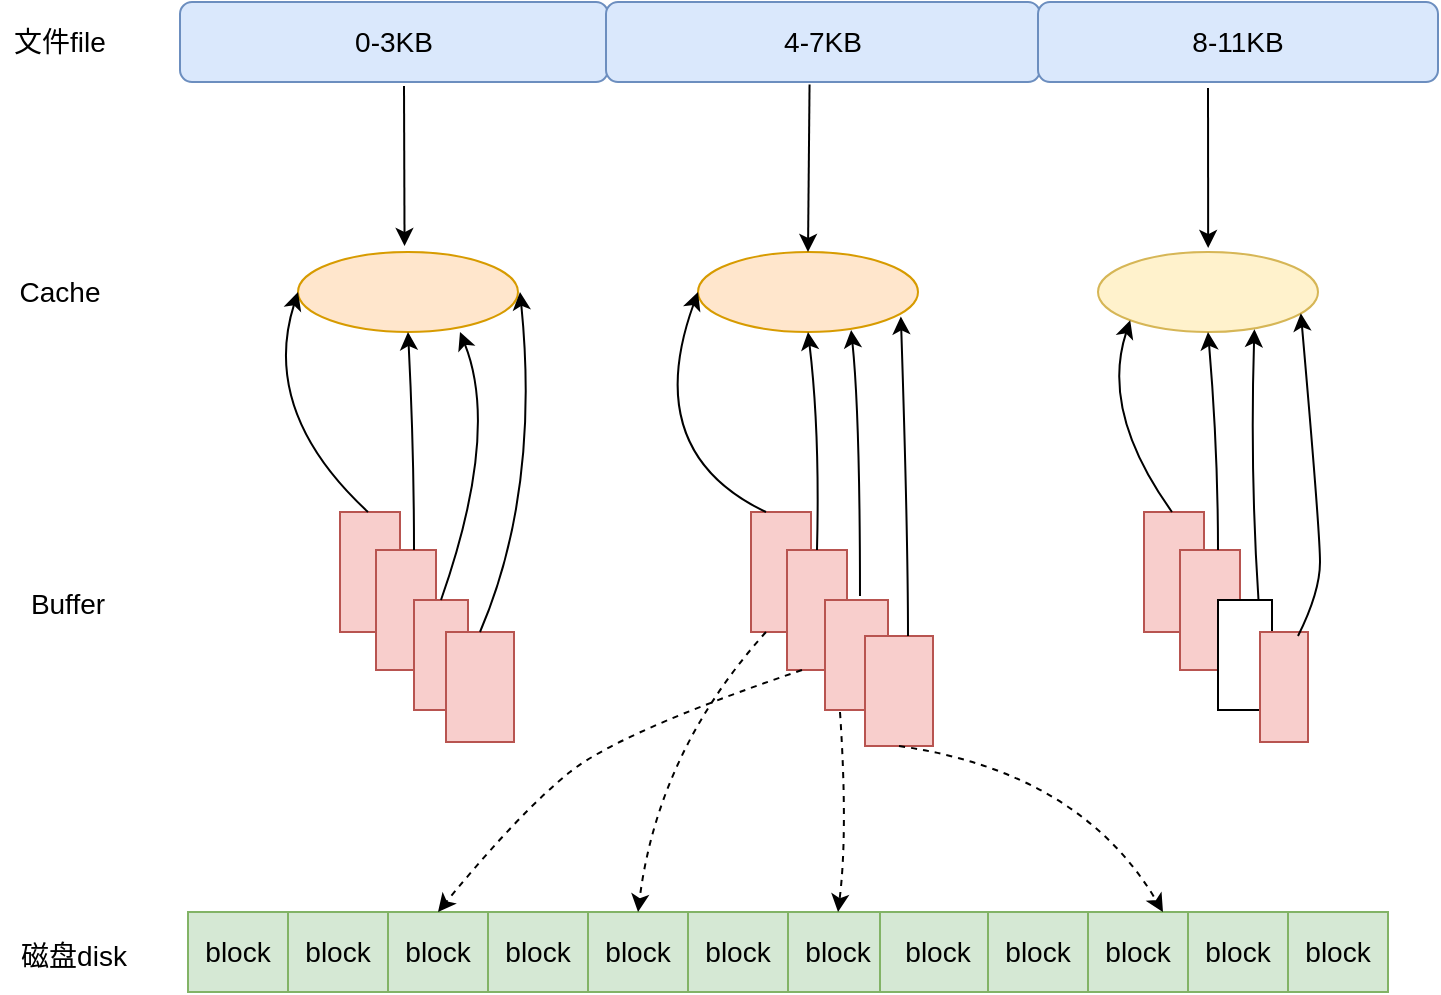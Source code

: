 <mxfile version="21.6.2" type="github">
  <diagram name="第 1 页" id="b4jQ-BNB-UIH-D7bnRL5">
    <mxGraphModel dx="1050" dy="549" grid="1" gridSize="10" guides="1" tooltips="1" connect="1" arrows="1" fold="1" page="1" pageScale="1" pageWidth="827" pageHeight="1169" math="0" shadow="0">
      <root>
        <mxCell id="0" />
        <mxCell id="1" parent="0" />
        <mxCell id="3agZBPBVixpJLyaUnUu8-1" value="0-3KB" style="rounded=1;whiteSpace=wrap;html=1;fillColor=#dae8fc;strokeColor=#6c8ebf;fontSize=14;" vertex="1" parent="1">
          <mxGeometry x="160" y="135" width="214" height="40" as="geometry" />
        </mxCell>
        <mxCell id="3agZBPBVixpJLyaUnUu8-2" value="4-7KB" style="rounded=1;whiteSpace=wrap;html=1;fillColor=#dae8fc;strokeColor=#6c8ebf;fontSize=14;" vertex="1" parent="1">
          <mxGeometry x="373" y="135" width="217" height="40" as="geometry" />
        </mxCell>
        <mxCell id="3agZBPBVixpJLyaUnUu8-3" value="8-11KB" style="rounded=1;whiteSpace=wrap;html=1;fillColor=#dae8fc;strokeColor=#6c8ebf;fontSize=14;" vertex="1" parent="1">
          <mxGeometry x="589" y="135" width="200" height="40" as="geometry" />
        </mxCell>
        <mxCell id="3agZBPBVixpJLyaUnUu8-5" value="文件file" style="text;html=1;strokeColor=none;fillColor=none;align=center;verticalAlign=middle;whiteSpace=wrap;rounded=0;fontSize=14;" vertex="1" parent="1">
          <mxGeometry x="70" y="140" width="60" height="30" as="geometry" />
        </mxCell>
        <mxCell id="3agZBPBVixpJLyaUnUu8-6" value="" style="ellipse;whiteSpace=wrap;html=1;fillColor=#ffe6cc;strokeColor=#d79b00;fontSize=14;" vertex="1" parent="1">
          <mxGeometry x="219" y="260" width="110" height="40" as="geometry" />
        </mxCell>
        <mxCell id="3agZBPBVixpJLyaUnUu8-8" value="" style="ellipse;whiteSpace=wrap;html=1;fillColor=#ffe6cc;strokeColor=#d79b00;fontSize=14;" vertex="1" parent="1">
          <mxGeometry x="419" y="260" width="110" height="40" as="geometry" />
        </mxCell>
        <mxCell id="3agZBPBVixpJLyaUnUu8-9" value="" style="ellipse;whiteSpace=wrap;html=1;fillColor=#fff2cc;strokeColor=#d6b656;fontSize=14;" vertex="1" parent="1">
          <mxGeometry x="619" y="260" width="110" height="40" as="geometry" />
        </mxCell>
        <mxCell id="3agZBPBVixpJLyaUnUu8-10" value="Cache" style="text;html=1;strokeColor=none;fillColor=none;align=center;verticalAlign=middle;whiteSpace=wrap;rounded=0;fontSize=14;" vertex="1" parent="1">
          <mxGeometry x="70" y="265" width="60" height="30" as="geometry" />
        </mxCell>
        <mxCell id="3agZBPBVixpJLyaUnUu8-11" value="Buffer" style="text;html=1;strokeColor=none;fillColor=none;align=center;verticalAlign=middle;whiteSpace=wrap;rounded=0;fontSize=14;" vertex="1" parent="1">
          <mxGeometry x="74" y="421" width="60" height="30" as="geometry" />
        </mxCell>
        <mxCell id="3agZBPBVixpJLyaUnUu8-12" value="磁盘disk" style="text;html=1;strokeColor=none;fillColor=none;align=center;verticalAlign=middle;whiteSpace=wrap;rounded=0;fontSize=14;" vertex="1" parent="1">
          <mxGeometry x="77" y="597" width="60" height="30" as="geometry" />
        </mxCell>
        <mxCell id="3agZBPBVixpJLyaUnUu8-14" value="block" style="rounded=0;whiteSpace=wrap;html=1;fillColor=#d5e8d4;strokeColor=#82b366;fontSize=14;" vertex="1" parent="1">
          <mxGeometry x="214" y="590" width="50" height="40" as="geometry" />
        </mxCell>
        <mxCell id="3agZBPBVixpJLyaUnUu8-15" value="block" style="rounded=0;whiteSpace=wrap;html=1;fillColor=#d5e8d4;strokeColor=#82b366;fontSize=14;" vertex="1" parent="1">
          <mxGeometry x="264" y="590" width="50" height="40" as="geometry" />
        </mxCell>
        <mxCell id="3agZBPBVixpJLyaUnUu8-16" value="block" style="rounded=0;whiteSpace=wrap;html=1;fillColor=#d5e8d4;strokeColor=#82b366;fontSize=14;" vertex="1" parent="1">
          <mxGeometry x="314" y="590" width="50" height="40" as="geometry" />
        </mxCell>
        <mxCell id="3agZBPBVixpJLyaUnUu8-17" value="block" style="rounded=0;whiteSpace=wrap;html=1;fillColor=#d5e8d4;strokeColor=#82b366;fontSize=14;" vertex="1" parent="1">
          <mxGeometry x="364" y="590" width="50" height="40" as="geometry" />
        </mxCell>
        <mxCell id="3agZBPBVixpJLyaUnUu8-18" value="block" style="rounded=0;whiteSpace=wrap;html=1;fillColor=#d5e8d4;strokeColor=#82b366;fontSize=14;" vertex="1" parent="1">
          <mxGeometry x="414" y="590" width="50" height="40" as="geometry" />
        </mxCell>
        <mxCell id="3agZBPBVixpJLyaUnUu8-19" value="block" style="rounded=0;whiteSpace=wrap;html=1;fillColor=#d5e8d4;strokeColor=#82b366;fontSize=14;" vertex="1" parent="1">
          <mxGeometry x="464" y="590" width="50" height="40" as="geometry" />
        </mxCell>
        <mxCell id="3agZBPBVixpJLyaUnUu8-20" value="block" style="rounded=0;whiteSpace=wrap;html=1;fillColor=#d5e8d4;strokeColor=#82b366;fontSize=14;" vertex="1" parent="1">
          <mxGeometry x="510" y="590" width="58" height="40" as="geometry" />
        </mxCell>
        <mxCell id="3agZBPBVixpJLyaUnUu8-21" value="block" style="rounded=0;whiteSpace=wrap;html=1;fillColor=#d5e8d4;strokeColor=#82b366;fontSize=14;" vertex="1" parent="1">
          <mxGeometry x="564" y="590" width="50" height="40" as="geometry" />
        </mxCell>
        <mxCell id="3agZBPBVixpJLyaUnUu8-22" value="block" style="rounded=0;whiteSpace=wrap;html=1;fillColor=#d5e8d4;strokeColor=#82b366;fontSize=14;" vertex="1" parent="1">
          <mxGeometry x="614" y="590" width="50" height="40" as="geometry" />
        </mxCell>
        <mxCell id="3agZBPBVixpJLyaUnUu8-23" value="" style="rounded=0;whiteSpace=wrap;html=1;fillColor=#f8cecc;strokeColor=#b85450;fontSize=14;" vertex="1" parent="1">
          <mxGeometry x="240" y="390" width="30" height="60" as="geometry" />
        </mxCell>
        <mxCell id="3agZBPBVixpJLyaUnUu8-24" value="" style="rounded=0;whiteSpace=wrap;html=1;fillColor=#f8cecc;strokeColor=#b85450;fontSize=14;" vertex="1" parent="1">
          <mxGeometry x="258" y="409" width="30" height="60" as="geometry" />
        </mxCell>
        <mxCell id="3agZBPBVixpJLyaUnUu8-25" value="" style="rounded=0;whiteSpace=wrap;html=1;fillColor=#f8cecc;strokeColor=#b85450;fontSize=14;" vertex="1" parent="1">
          <mxGeometry x="277" y="434" width="27" height="55" as="geometry" />
        </mxCell>
        <mxCell id="3agZBPBVixpJLyaUnUu8-26" value="" style="rounded=0;whiteSpace=wrap;html=1;fillColor=#f8cecc;strokeColor=#b85450;fontSize=14;" vertex="1" parent="1">
          <mxGeometry x="293" y="450" width="34" height="55" as="geometry" />
        </mxCell>
        <mxCell id="3agZBPBVixpJLyaUnUu8-27" value="" style="endArrow=classic;html=1;rounded=0;fontSize=14;" edge="1" parent="1">
          <mxGeometry width="50" height="50" relative="1" as="geometry">
            <mxPoint x="272" y="177" as="sourcePoint" />
            <mxPoint x="272.273" y="257.002" as="targetPoint" />
          </mxGeometry>
        </mxCell>
        <mxCell id="3agZBPBVixpJLyaUnUu8-28" value="" style="endArrow=classic;html=1;rounded=0;entryX=0.5;entryY=0;entryDx=0;entryDy=0;fontSize=14;exitX=0.469;exitY=1.03;exitDx=0;exitDy=0;exitPerimeter=0;" edge="1" parent="1" source="3agZBPBVixpJLyaUnUu8-2" target="3agZBPBVixpJLyaUnUu8-8">
          <mxGeometry width="50" height="50" relative="1" as="geometry">
            <mxPoint x="470" y="170" as="sourcePoint" />
            <mxPoint x="404" y="360" as="targetPoint" />
          </mxGeometry>
        </mxCell>
        <mxCell id="3agZBPBVixpJLyaUnUu8-29" value="" style="endArrow=classic;html=1;rounded=0;fontSize=14;" edge="1" parent="1">
          <mxGeometry width="50" height="50" relative="1" as="geometry">
            <mxPoint x="674" y="178" as="sourcePoint" />
            <mxPoint x="674.091" y="258.004" as="targetPoint" />
          </mxGeometry>
        </mxCell>
        <mxCell id="3agZBPBVixpJLyaUnUu8-30" value="" style="rounded=0;whiteSpace=wrap;html=1;fillColor=#f8cecc;strokeColor=#b85450;fontSize=14;" vertex="1" parent="1">
          <mxGeometry x="445.5" y="390" width="30" height="60" as="geometry" />
        </mxCell>
        <mxCell id="3agZBPBVixpJLyaUnUu8-31" value="" style="rounded=0;whiteSpace=wrap;html=1;fillColor=#f8cecc;strokeColor=#b85450;fontSize=14;" vertex="1" parent="1">
          <mxGeometry x="463.5" y="409" width="30" height="60" as="geometry" />
        </mxCell>
        <mxCell id="3agZBPBVixpJLyaUnUu8-32" value="" style="rounded=0;whiteSpace=wrap;html=1;fillColor=#f8cecc;strokeColor=#b85450;fontSize=14;" vertex="1" parent="1">
          <mxGeometry x="482.5" y="434" width="31.5" height="55" as="geometry" />
        </mxCell>
        <mxCell id="3agZBPBVixpJLyaUnUu8-33" value="" style="rounded=0;whiteSpace=wrap;html=1;fillColor=#f8cecc;strokeColor=#b85450;fontSize=14;" vertex="1" parent="1">
          <mxGeometry x="502.5" y="452" width="34" height="55" as="geometry" />
        </mxCell>
        <mxCell id="3agZBPBVixpJLyaUnUu8-34" value="" style="rounded=0;whiteSpace=wrap;html=1;fillColor=#f8cecc;strokeColor=#b85450;fontSize=14;" vertex="1" parent="1">
          <mxGeometry x="642" y="390" width="30" height="60" as="geometry" />
        </mxCell>
        <mxCell id="3agZBPBVixpJLyaUnUu8-35" value="" style="rounded=0;whiteSpace=wrap;html=1;fillColor=#f8cecc;strokeColor=#b85450;fontSize=14;" vertex="1" parent="1">
          <mxGeometry x="660" y="409" width="30" height="60" as="geometry" />
        </mxCell>
        <mxCell id="3agZBPBVixpJLyaUnUu8-36" value="" style="rounded=0;whiteSpace=wrap;html=1;fontSize=14;" vertex="1" parent="1">
          <mxGeometry x="679" y="434" width="27" height="55" as="geometry" />
        </mxCell>
        <mxCell id="3agZBPBVixpJLyaUnUu8-37" value="" style="rounded=0;whiteSpace=wrap;html=1;fillColor=#f8cecc;strokeColor=#b85450;fontSize=14;" vertex="1" parent="1">
          <mxGeometry x="700" y="450" width="24" height="55" as="geometry" />
        </mxCell>
        <mxCell id="3agZBPBVixpJLyaUnUu8-40" value="block" style="rounded=0;whiteSpace=wrap;html=1;fillColor=#d5e8d4;strokeColor=#82b366;fontSize=14;" vertex="1" parent="1">
          <mxGeometry x="164" y="590" width="50" height="40" as="geometry" />
        </mxCell>
        <mxCell id="3agZBPBVixpJLyaUnUu8-41" value="block" style="rounded=0;whiteSpace=wrap;html=1;fillColor=#d5e8d4;strokeColor=#82b366;fontSize=14;" vertex="1" parent="1">
          <mxGeometry x="664" y="590" width="50" height="40" as="geometry" />
        </mxCell>
        <mxCell id="3agZBPBVixpJLyaUnUu8-42" value="block" style="rounded=0;whiteSpace=wrap;html=1;fillColor=#d5e8d4;strokeColor=#82b366;fontSize=14;" vertex="1" parent="1">
          <mxGeometry x="714" y="590" width="50" height="40" as="geometry" />
        </mxCell>
        <mxCell id="3agZBPBVixpJLyaUnUu8-43" value="" style="curved=1;endArrow=classic;html=1;rounded=0;entryX=0;entryY=0.5;entryDx=0;entryDy=0;fontSize=14;" edge="1" parent="1" target="3agZBPBVixpJLyaUnUu8-6">
          <mxGeometry width="50" height="50" relative="1" as="geometry">
            <mxPoint x="254" y="390" as="sourcePoint" />
            <mxPoint x="304" y="340" as="targetPoint" />
            <Array as="points">
              <mxPoint x="200" y="340" />
            </Array>
          </mxGeometry>
        </mxCell>
        <mxCell id="3agZBPBVixpJLyaUnUu8-44" value="" style="curved=1;endArrow=classic;html=1;rounded=0;entryX=0.5;entryY=1;entryDx=0;entryDy=0;fontSize=14;" edge="1" parent="1" target="3agZBPBVixpJLyaUnUu8-6">
          <mxGeometry width="50" height="50" relative="1" as="geometry">
            <mxPoint x="277" y="409" as="sourcePoint" />
            <mxPoint x="327" y="359" as="targetPoint" />
            <Array as="points">
              <mxPoint x="277" y="359" />
            </Array>
          </mxGeometry>
        </mxCell>
        <mxCell id="3agZBPBVixpJLyaUnUu8-45" value="" style="curved=1;endArrow=classic;html=1;rounded=0;exitX=0.5;exitY=0;exitDx=0;exitDy=0;fontSize=14;" edge="1" parent="1" source="3agZBPBVixpJLyaUnUu8-25">
          <mxGeometry width="50" height="50" relative="1" as="geometry">
            <mxPoint x="390" y="410" as="sourcePoint" />
            <mxPoint x="300" y="300" as="targetPoint" />
            <Array as="points">
              <mxPoint x="320" y="350" />
            </Array>
          </mxGeometry>
        </mxCell>
        <mxCell id="3agZBPBVixpJLyaUnUu8-46" value="" style="curved=1;endArrow=classic;html=1;rounded=0;exitX=0.5;exitY=0;exitDx=0;exitDy=0;fontSize=14;" edge="1" parent="1" source="3agZBPBVixpJLyaUnUu8-26">
          <mxGeometry width="50" height="50" relative="1" as="geometry">
            <mxPoint x="390" y="410" as="sourcePoint" />
            <mxPoint x="330" y="280" as="targetPoint" />
            <Array as="points">
              <mxPoint x="340" y="380" />
            </Array>
          </mxGeometry>
        </mxCell>
        <mxCell id="3agZBPBVixpJLyaUnUu8-47" value="" style="curved=1;endArrow=classic;html=1;rounded=0;exitX=0.25;exitY=0;exitDx=0;exitDy=0;entryX=0;entryY=0.5;entryDx=0;entryDy=0;fontSize=14;" edge="1" parent="1" source="3agZBPBVixpJLyaUnUu8-30" target="3agZBPBVixpJLyaUnUu8-8">
          <mxGeometry width="50" height="50" relative="1" as="geometry">
            <mxPoint x="390" y="410" as="sourcePoint" />
            <mxPoint x="440" y="360" as="targetPoint" />
            <Array as="points">
              <mxPoint x="390" y="360" />
            </Array>
          </mxGeometry>
        </mxCell>
        <mxCell id="3agZBPBVixpJLyaUnUu8-48" value="" style="curved=1;endArrow=classic;html=1;rounded=0;exitX=0.5;exitY=0;exitDx=0;exitDy=0;entryX=0.5;entryY=1;entryDx=0;entryDy=0;fontSize=14;" edge="1" parent="1" source="3agZBPBVixpJLyaUnUu8-31" target="3agZBPBVixpJLyaUnUu8-8">
          <mxGeometry width="50" height="50" relative="1" as="geometry">
            <mxPoint x="390" y="410" as="sourcePoint" />
            <mxPoint x="440" y="360" as="targetPoint" />
            <Array as="points">
              <mxPoint x="480" y="350" />
            </Array>
          </mxGeometry>
        </mxCell>
        <mxCell id="3agZBPBVixpJLyaUnUu8-49" value="" style="curved=1;endArrow=classic;html=1;rounded=0;entryX=0.696;entryY=0.925;entryDx=0;entryDy=0;entryPerimeter=0;fontSize=14;" edge="1" parent="1">
          <mxGeometry width="50" height="50" relative="1" as="geometry">
            <mxPoint x="500" y="432" as="sourcePoint" />
            <mxPoint x="495.56" y="299" as="targetPoint" />
            <Array as="points">
              <mxPoint x="500" y="342" />
            </Array>
          </mxGeometry>
        </mxCell>
        <mxCell id="3agZBPBVixpJLyaUnUu8-50" value="" style="curved=1;endArrow=classic;html=1;rounded=0;entryX=0.922;entryY=0.805;entryDx=0;entryDy=0;entryPerimeter=0;fontSize=14;" edge="1" parent="1" target="3agZBPBVixpJLyaUnUu8-8">
          <mxGeometry width="50" height="50" relative="1" as="geometry">
            <mxPoint x="524" y="452" as="sourcePoint" />
            <mxPoint x="574" y="402" as="targetPoint" />
            <Array as="points">
              <mxPoint x="524" y="402" />
            </Array>
          </mxGeometry>
        </mxCell>
        <mxCell id="3agZBPBVixpJLyaUnUu8-51" value="" style="curved=1;endArrow=classic;html=1;rounded=0;entryX=0;entryY=1;entryDx=0;entryDy=0;fontSize=14;" edge="1" parent="1" target="3agZBPBVixpJLyaUnUu8-9">
          <mxGeometry width="50" height="50" relative="1" as="geometry">
            <mxPoint x="656" y="390" as="sourcePoint" />
            <mxPoint x="706" y="340" as="targetPoint" />
            <Array as="points">
              <mxPoint x="620" y="340" />
            </Array>
          </mxGeometry>
        </mxCell>
        <mxCell id="3agZBPBVixpJLyaUnUu8-52" value="" style="curved=1;endArrow=classic;html=1;rounded=0;entryX=0.5;entryY=1;entryDx=0;entryDy=0;fontSize=14;" edge="1" parent="1" target="3agZBPBVixpJLyaUnUu8-9">
          <mxGeometry width="50" height="50" relative="1" as="geometry">
            <mxPoint x="679" y="409" as="sourcePoint" />
            <mxPoint x="729" y="359" as="targetPoint" />
            <Array as="points">
              <mxPoint x="679" y="359" />
            </Array>
          </mxGeometry>
        </mxCell>
        <mxCell id="3agZBPBVixpJLyaUnUu8-53" value="" style="curved=1;endArrow=classic;html=1;rounded=0;entryX=0.711;entryY=0.965;entryDx=0;entryDy=0;entryPerimeter=0;exitX=0.75;exitY=0;exitDx=0;exitDy=0;fontSize=14;" edge="1" parent="1" source="3agZBPBVixpJLyaUnUu8-36" target="3agZBPBVixpJLyaUnUu8-9">
          <mxGeometry width="50" height="50" relative="1" as="geometry">
            <mxPoint x="695" y="420" as="sourcePoint" />
            <mxPoint x="745" y="370" as="targetPoint" />
            <Array as="points">
              <mxPoint x="695" y="370" />
            </Array>
          </mxGeometry>
        </mxCell>
        <mxCell id="3agZBPBVixpJLyaUnUu8-56" value="" style="curved=1;endArrow=classic;html=1;rounded=0;entryX=0.922;entryY=0.765;entryDx=0;entryDy=0;entryPerimeter=0;fontSize=14;" edge="1" parent="1" target="3agZBPBVixpJLyaUnUu8-9">
          <mxGeometry width="50" height="50" relative="1" as="geometry">
            <mxPoint x="719" y="452" as="sourcePoint" />
            <mxPoint x="769" y="402" as="targetPoint" />
            <Array as="points">
              <mxPoint x="730" y="430" />
              <mxPoint x="730" y="400" />
            </Array>
          </mxGeometry>
        </mxCell>
        <mxCell id="3agZBPBVixpJLyaUnUu8-57" value="" style="curved=1;endArrow=classic;html=1;rounded=0;entryX=0.5;entryY=0;entryDx=0;entryDy=0;exitX=0.25;exitY=1;exitDx=0;exitDy=0;dashed=1;fontSize=14;" edge="1" parent="1" source="3agZBPBVixpJLyaUnUu8-30" target="3agZBPBVixpJLyaUnUu8-17">
          <mxGeometry width="50" height="50" relative="1" as="geometry">
            <mxPoint x="400" y="500" as="sourcePoint" />
            <mxPoint x="449" y="510" as="targetPoint" />
            <Array as="points">
              <mxPoint x="399" y="510" />
            </Array>
          </mxGeometry>
        </mxCell>
        <mxCell id="3agZBPBVixpJLyaUnUu8-58" value="" style="curved=1;endArrow=classic;html=1;rounded=0;exitX=0.25;exitY=1;exitDx=0;exitDy=0;entryX=0.5;entryY=0;entryDx=0;entryDy=0;dashed=1;fontSize=14;" edge="1" parent="1" source="3agZBPBVixpJLyaUnUu8-31" target="3agZBPBVixpJLyaUnUu8-15">
          <mxGeometry width="50" height="50" relative="1" as="geometry">
            <mxPoint x="380" y="460" as="sourcePoint" />
            <mxPoint x="280" y="570" as="targetPoint" />
            <Array as="points">
              <mxPoint x="380" y="500" />
              <mxPoint x="330" y="540" />
            </Array>
          </mxGeometry>
        </mxCell>
        <mxCell id="3agZBPBVixpJLyaUnUu8-59" value="" style="curved=1;endArrow=classic;html=1;rounded=0;entryX=0.5;entryY=0;entryDx=0;entryDy=0;dashed=1;fontSize=14;" edge="1" parent="1" target="3agZBPBVixpJLyaUnUu8-19">
          <mxGeometry width="50" height="50" relative="1" as="geometry">
            <mxPoint x="490" y="490" as="sourcePoint" />
            <mxPoint x="564" y="530" as="targetPoint" />
            <Array as="points">
              <mxPoint x="494" y="550" />
            </Array>
          </mxGeometry>
        </mxCell>
        <mxCell id="3agZBPBVixpJLyaUnUu8-60" value="" style="curved=1;endArrow=classic;html=1;rounded=0;exitX=0.5;exitY=1;exitDx=0;exitDy=0;entryX=0.75;entryY=0;entryDx=0;entryDy=0;dashed=1;fontSize=14;" edge="1" parent="1" source="3agZBPBVixpJLyaUnUu8-33" target="3agZBPBVixpJLyaUnUu8-22">
          <mxGeometry width="50" height="50" relative="1" as="geometry">
            <mxPoint x="622" y="555" as="sourcePoint" />
            <mxPoint x="672" y="505" as="targetPoint" />
            <Array as="points">
              <mxPoint x="610" y="520" />
            </Array>
          </mxGeometry>
        </mxCell>
      </root>
    </mxGraphModel>
  </diagram>
</mxfile>
